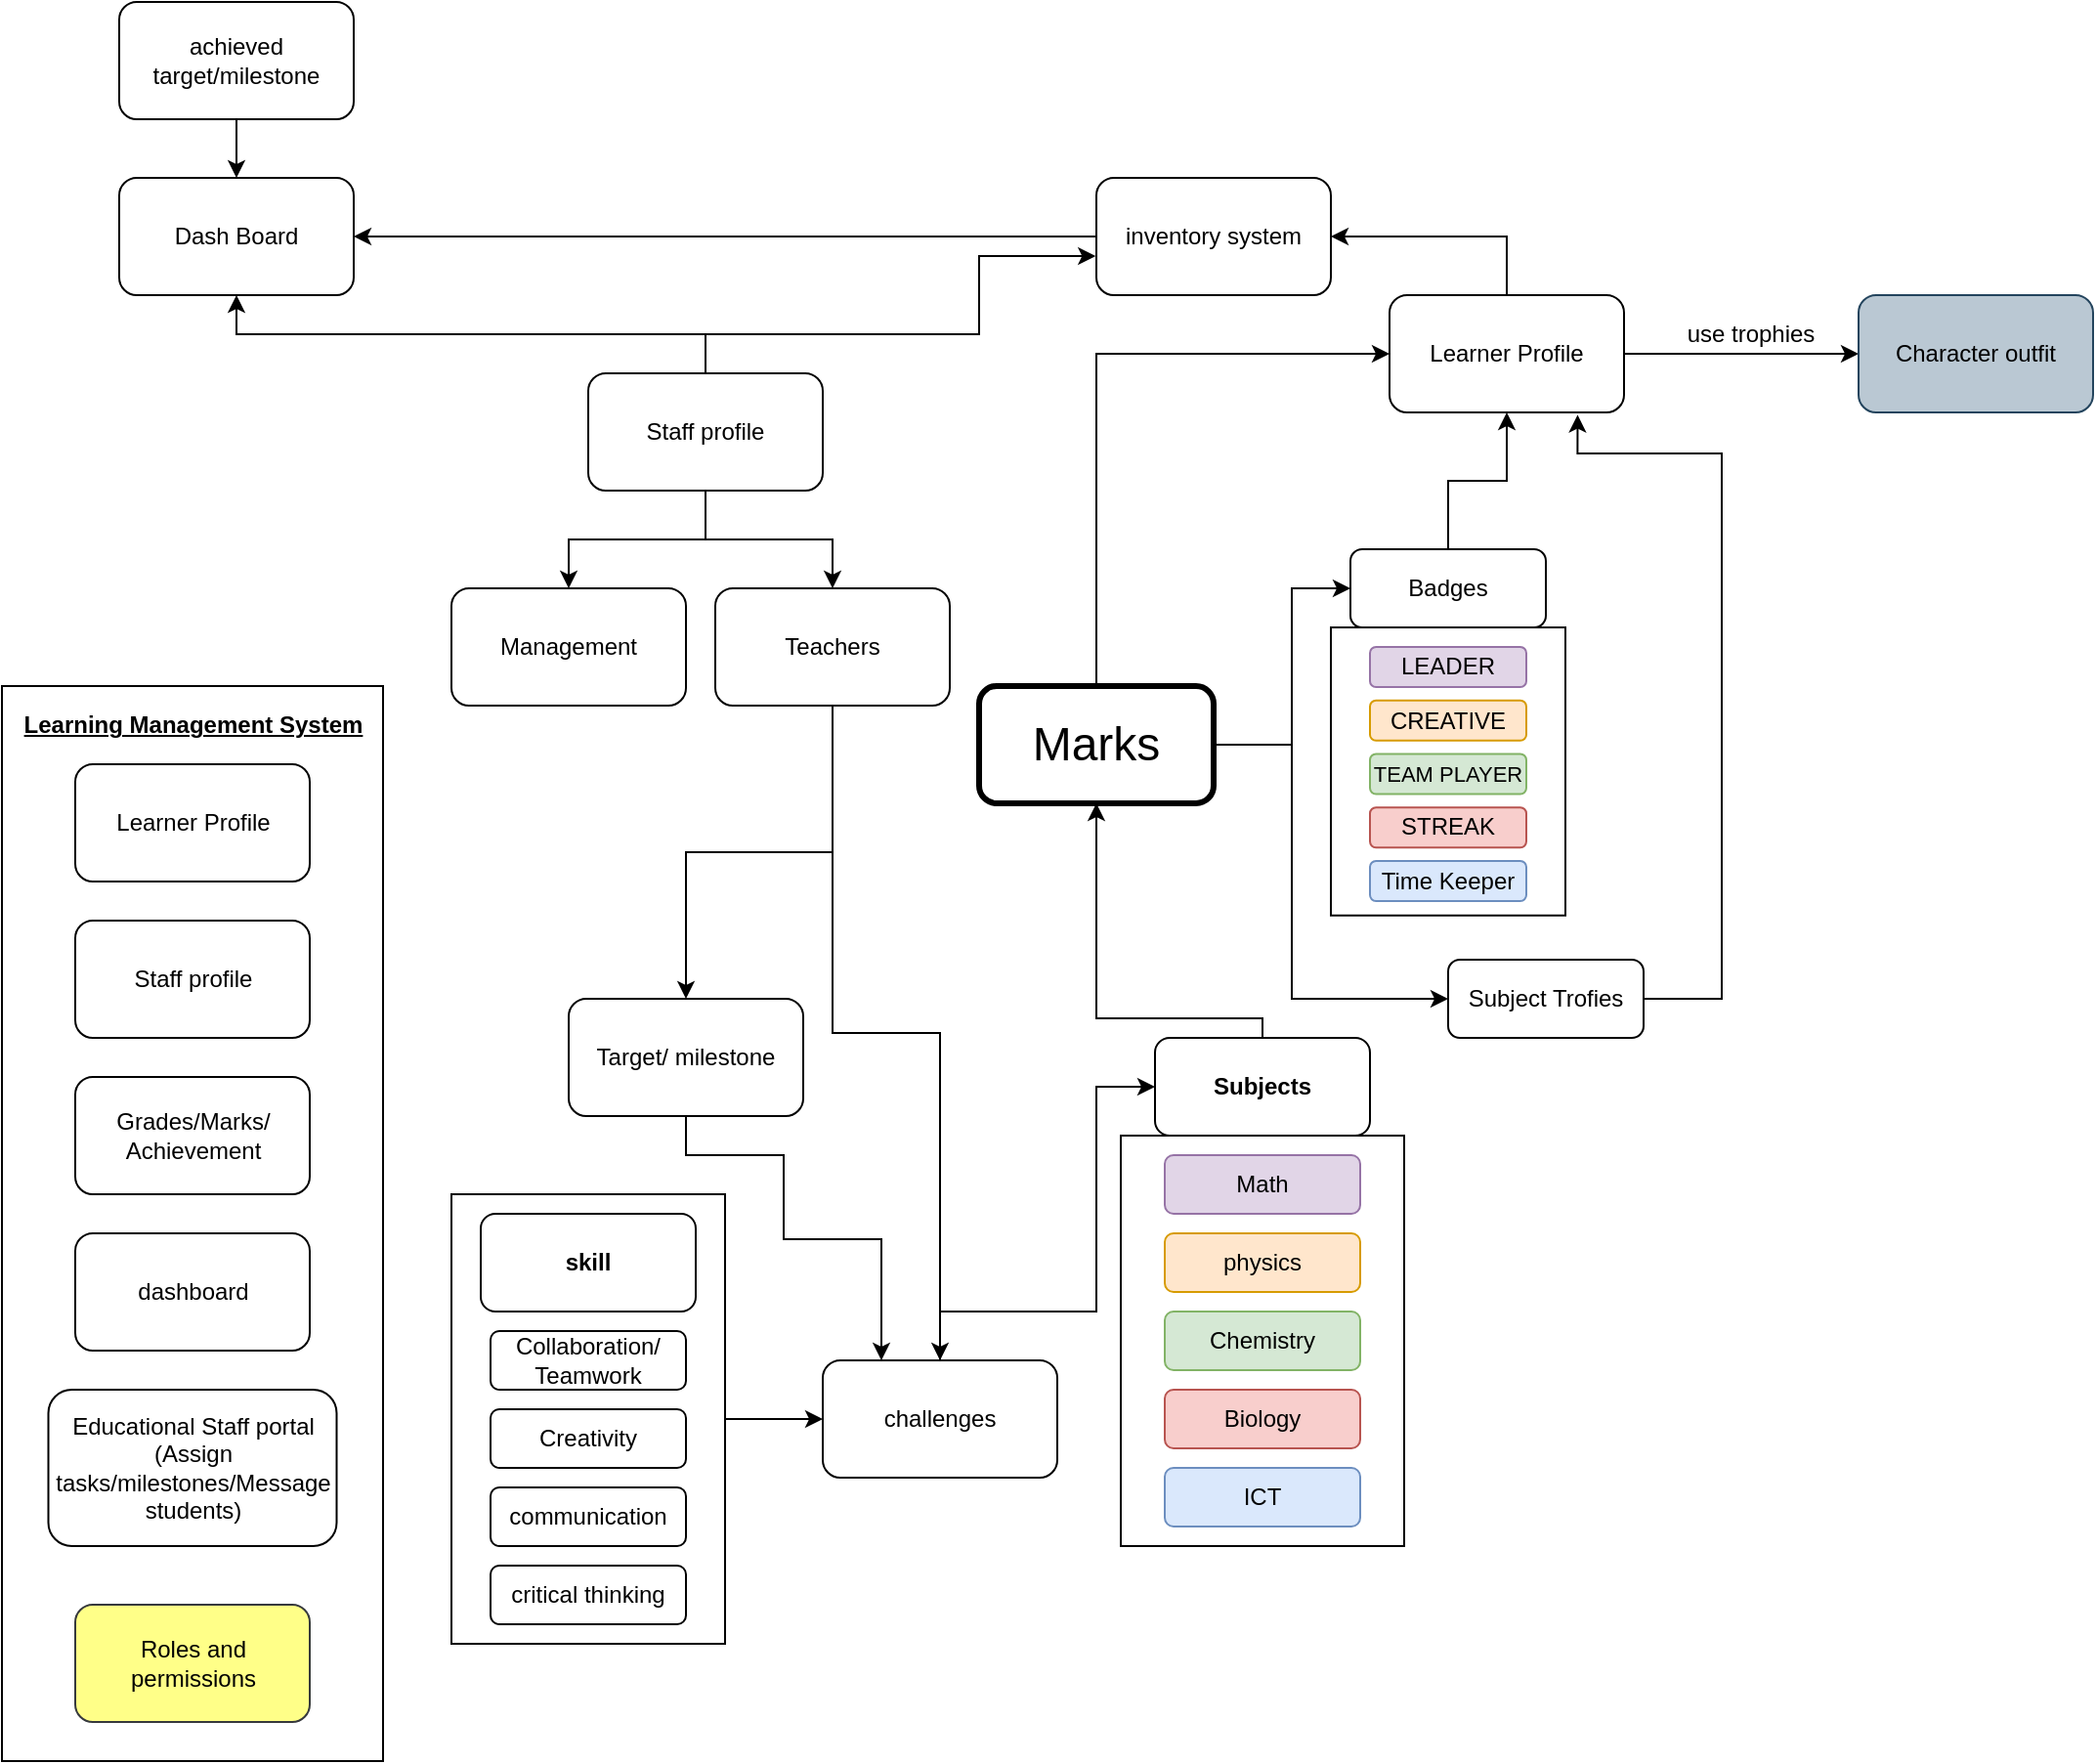 <mxfile version="15.0.6" type="device"><diagram id="N_yTiyui8LcKuFrcPvjW" name="Page-1"><mxGraphModel dx="1072" dy="2779" grid="1" gridSize="10" guides="1" tooltips="1" connect="1" arrows="1" fold="1" page="1" pageScale="1" pageWidth="850" pageHeight="1100" math="0" shadow="0"><root><mxCell id="0"/><mxCell id="1" parent="0"/><mxCell id="SZX92u6zTrirHccqPqKJ-60" style="edgeStyle=orthogonalEdgeStyle;rounded=0;orthogonalLoop=1;jettySize=auto;html=1;entryX=0;entryY=0.5;entryDx=0;entryDy=0;" parent="1" source="SZX92u6zTrirHccqPqKJ-14" target="SZX92u6zTrirHccqPqKJ-57" edge="1"><mxGeometry relative="1" as="geometry"/></mxCell><mxCell id="SZX92u6zTrirHccqPqKJ-14" value="" style="rounded=0;whiteSpace=wrap;html=1;" parent="1" vertex="1"><mxGeometry x="230" y="-640" width="140" height="230" as="geometry"/></mxCell><mxCell id="-Dz2Y8KvPgOCCoDi7Srs-4" value="" style="rounded=0;whiteSpace=wrap;html=1;" parent="1" vertex="1"><mxGeometry y="-900" width="195" height="550" as="geometry"/></mxCell><mxCell id="-Dz2Y8KvPgOCCoDi7Srs-5" value="Learner Profile" style="rounded=1;whiteSpace=wrap;html=1;" parent="1" vertex="1"><mxGeometry x="37.5" y="-860" width="120" height="60" as="geometry"/></mxCell><mxCell id="-Dz2Y8KvPgOCCoDi7Srs-6" value="Grades/Marks/&lt;br&gt;Achievement" style="rounded=1;whiteSpace=wrap;html=1;" parent="1" vertex="1"><mxGeometry x="37.5" y="-700" width="120" height="60" as="geometry"/></mxCell><mxCell id="-Dz2Y8KvPgOCCoDi7Srs-7" value="dashboard" style="rounded=1;whiteSpace=wrap;html=1;" parent="1" vertex="1"><mxGeometry x="37.5" y="-620" width="120" height="60" as="geometry"/></mxCell><mxCell id="-Dz2Y8KvPgOCCoDi7Srs-8" value="Learning Management System" style="text;html=1;strokeColor=none;fillColor=none;align=center;verticalAlign=middle;whiteSpace=wrap;rounded=0;fontStyle=5" parent="1" vertex="1"><mxGeometry x="7.5" y="-890" width="180" height="20" as="geometry"/></mxCell><mxCell id="-Dz2Y8KvPgOCCoDi7Srs-9" value="Educational Staff portal (Assign tasks/milestones/Message students)" style="rounded=1;whiteSpace=wrap;html=1;" parent="1" vertex="1"><mxGeometry x="23.75" y="-540" width="147.5" height="80" as="geometry"/></mxCell><mxCell id="-Dz2Y8KvPgOCCoDi7Srs-10" value="Staff profile" style="rounded=1;whiteSpace=wrap;html=1;" parent="1" vertex="1"><mxGeometry x="37.5" y="-780" width="120" height="60" as="geometry"/></mxCell><mxCell id="-Dz2Y8KvPgOCCoDi7Srs-11" value="Roles and permissions" style="rounded=1;whiteSpace=wrap;html=1;fillColor=#ffff88;strokeColor=#36393d;" parent="1" vertex="1"><mxGeometry x="37.5" y="-430" width="120" height="60" as="geometry"/></mxCell><mxCell id="SZX92u6zTrirHccqPqKJ-46" style="edgeStyle=orthogonalEdgeStyle;rounded=0;orthogonalLoop=1;jettySize=auto;html=1;entryX=0;entryY=0.5;entryDx=0;entryDy=0;" parent="1" source="-Dz2Y8KvPgOCCoDi7Srs-12" target="SZX92u6zTrirHccqPqKJ-44" edge="1"><mxGeometry relative="1" as="geometry"><Array as="points"><mxPoint x="660" y="-870"/><mxPoint x="660" y="-950"/></Array></mxGeometry></mxCell><mxCell id="SZX92u6zTrirHccqPqKJ-47" style="edgeStyle=orthogonalEdgeStyle;rounded=0;orthogonalLoop=1;jettySize=auto;html=1;entryX=0;entryY=0.5;entryDx=0;entryDy=0;" parent="1" source="-Dz2Y8KvPgOCCoDi7Srs-12" target="SZX92u6zTrirHccqPqKJ-39" edge="1"><mxGeometry relative="1" as="geometry"><Array as="points"><mxPoint x="660" y="-870"/><mxPoint x="660" y="-740"/></Array></mxGeometry></mxCell><mxCell id="w_l1_PNzHRJvdjZY-yAi-5" style="edgeStyle=orthogonalEdgeStyle;rounded=0;orthogonalLoop=1;jettySize=auto;html=1;exitX=0.5;exitY=0;exitDx=0;exitDy=0;entryX=0;entryY=0.5;entryDx=0;entryDy=0;" edge="1" parent="1" source="-Dz2Y8KvPgOCCoDi7Srs-12" target="SZX92u6zTrirHccqPqKJ-5"><mxGeometry relative="1" as="geometry"/></mxCell><mxCell id="-Dz2Y8KvPgOCCoDi7Srs-12" value="&lt;span style=&quot;font-size: 24px&quot;&gt;Marks&lt;/span&gt;" style="rounded=1;whiteSpace=wrap;html=1;strokeWidth=3;" parent="1" vertex="1"><mxGeometry x="500" y="-900" width="120" height="60" as="geometry"/></mxCell><mxCell id="SZX92u6zTrirHccqPqKJ-54" style="edgeStyle=orthogonalEdgeStyle;rounded=0;orthogonalLoop=1;jettySize=auto;html=1;entryX=0.5;entryY=1;entryDx=0;entryDy=0;" parent="1" source="-Dz2Y8KvPgOCCoDi7Srs-17" target="-Dz2Y8KvPgOCCoDi7Srs-12" edge="1"><mxGeometry relative="1" as="geometry"><Array as="points"><mxPoint x="645" y="-730"/><mxPoint x="560" y="-730"/></Array></mxGeometry></mxCell><mxCell id="-Dz2Y8KvPgOCCoDi7Srs-17" value="&lt;b&gt;Subjects&lt;/b&gt;" style="rounded=1;whiteSpace=wrap;html=1;strokeWidth=1;" parent="1" vertex="1"><mxGeometry x="590" y="-720" width="110" height="50" as="geometry"/></mxCell><mxCell id="dbdoydtBgC1kcK8Z2QQl-2" value="physics" style="rounded=1;whiteSpace=wrap;html=1;strokeWidth=1;fillColor=#ffe6cc;strokeColor=#d79b00;" parent="1" vertex="1"><mxGeometry x="595" y="-620" width="100" height="30" as="geometry"/></mxCell><mxCell id="dbdoydtBgC1kcK8Z2QQl-3" value="ICT" style="rounded=1;whiteSpace=wrap;html=1;strokeWidth=1;fillColor=#dae8fc;strokeColor=#6c8ebf;" parent="1" vertex="1"><mxGeometry x="595" y="-500" width="100" height="30" as="geometry"/></mxCell><mxCell id="dbdoydtBgC1kcK8Z2QQl-4" value="Chemistry" style="rounded=1;whiteSpace=wrap;html=1;strokeWidth=1;fillColor=#d5e8d4;strokeColor=#82b366;" parent="1" vertex="1"><mxGeometry x="595" y="-580" width="100" height="30" as="geometry"/></mxCell><mxCell id="dbdoydtBgC1kcK8Z2QQl-5" value="Biology" style="rounded=1;whiteSpace=wrap;html=1;strokeWidth=1;fillColor=#f8cecc;strokeColor=#b85450;" parent="1" vertex="1"><mxGeometry x="595" y="-540" width="100" height="30" as="geometry"/></mxCell><mxCell id="dbdoydtBgC1kcK8Z2QQl-6" value="Math" style="rounded=1;whiteSpace=wrap;html=1;strokeWidth=1;fillColor=#e1d5e7;strokeColor=#9673a6;" parent="1" vertex="1"><mxGeometry x="595" y="-660" width="100" height="30" as="geometry"/></mxCell><mxCell id="dbdoydtBgC1kcK8Z2QQl-18" value="&lt;b&gt;skill&lt;/b&gt;" style="rounded=1;whiteSpace=wrap;html=1;strokeWidth=1;" parent="1" vertex="1"><mxGeometry x="245" y="-630" width="110" height="50" as="geometry"/></mxCell><mxCell id="dbdoydtBgC1kcK8Z2QQl-21" value="Collaboration/ Teamwork" style="rounded=1;whiteSpace=wrap;html=1;strokeWidth=1;" parent="1" vertex="1"><mxGeometry x="250" y="-570" width="100" height="30" as="geometry"/></mxCell><mxCell id="dbdoydtBgC1kcK8Z2QQl-23" value="Creativity" style="rounded=1;whiteSpace=wrap;html=1;strokeWidth=1;" parent="1" vertex="1"><mxGeometry x="250" y="-530" width="100" height="30" as="geometry"/></mxCell><mxCell id="T0JzHpj5gBnPD_Rhx1AG-8" value="" style="edgeStyle=orthogonalEdgeStyle;rounded=0;orthogonalLoop=1;jettySize=auto;html=1;" parent="1" edge="1"><mxGeometry relative="1" as="geometry"><mxPoint x="605" y="-715" as="sourcePoint"/></mxGeometry></mxCell><mxCell id="T0JzHpj5gBnPD_Rhx1AG-9" value="communication" style="rounded=1;whiteSpace=wrap;html=1;strokeWidth=1;" parent="1" vertex="1"><mxGeometry x="250" y="-490" width="100" height="30" as="geometry"/></mxCell><mxCell id="T0JzHpj5gBnPD_Rhx1AG-10" value="critical thinking" style="rounded=1;whiteSpace=wrap;html=1;strokeWidth=1;" parent="1" vertex="1"><mxGeometry x="250" y="-450" width="100" height="30" as="geometry"/></mxCell><mxCell id="SZX92u6zTrirHccqPqKJ-4" value="" style="edgeStyle=orthogonalEdgeStyle;rounded=0;orthogonalLoop=1;jettySize=auto;html=1;" parent="1" source="SZX92u6zTrirHccqPqKJ-1" target="SZX92u6zTrirHccqPqKJ-3" edge="1"><mxGeometry relative="1" as="geometry"/></mxCell><mxCell id="SZX92u6zTrirHccqPqKJ-35" style="edgeStyle=orthogonalEdgeStyle;rounded=0;orthogonalLoop=1;jettySize=auto;html=1;exitX=0.5;exitY=1;exitDx=0;exitDy=0;entryX=0.5;entryY=0;entryDx=0;entryDy=0;" parent="1" source="SZX92u6zTrirHccqPqKJ-1" target="SZX92u6zTrirHccqPqKJ-32" edge="1"><mxGeometry relative="1" as="geometry"/></mxCell><mxCell id="w_l1_PNzHRJvdjZY-yAi-63" style="edgeStyle=orthogonalEdgeStyle;rounded=0;orthogonalLoop=1;jettySize=auto;html=1;exitX=0.5;exitY=0;exitDx=0;exitDy=0;" edge="1" parent="1" source="SZX92u6zTrirHccqPqKJ-1" target="w_l1_PNzHRJvdjZY-yAi-38"><mxGeometry relative="1" as="geometry"/></mxCell><mxCell id="w_l1_PNzHRJvdjZY-yAi-64" style="edgeStyle=orthogonalEdgeStyle;rounded=0;orthogonalLoop=1;jettySize=auto;html=1;exitX=0.5;exitY=0;exitDx=0;exitDy=0;entryX=-0.003;entryY=0.667;entryDx=0;entryDy=0;entryPerimeter=0;" edge="1" parent="1" source="SZX92u6zTrirHccqPqKJ-1" target="w_l1_PNzHRJvdjZY-yAi-59"><mxGeometry relative="1" as="geometry"><Array as="points"><mxPoint x="360" y="-1080"/><mxPoint x="500" y="-1080"/><mxPoint x="500" y="-1120"/></Array></mxGeometry></mxCell><mxCell id="SZX92u6zTrirHccqPqKJ-1" value="Staff profile" style="rounded=1;whiteSpace=wrap;html=1;" parent="1" vertex="1"><mxGeometry x="300" y="-1060" width="120" height="60" as="geometry"/></mxCell><mxCell id="SZX92u6zTrirHccqPqKJ-61" style="edgeStyle=orthogonalEdgeStyle;rounded=0;orthogonalLoop=1;jettySize=auto;html=1;exitX=0.5;exitY=1;exitDx=0;exitDy=0;entryX=0.5;entryY=0;entryDx=0;entryDy=0;" parent="1" source="SZX92u6zTrirHccqPqKJ-3" target="SZX92u6zTrirHccqPqKJ-57" edge="1"><mxGeometry relative="1" as="geometry"/></mxCell><mxCell id="w_l1_PNzHRJvdjZY-yAi-66" style="edgeStyle=orthogonalEdgeStyle;rounded=0;orthogonalLoop=1;jettySize=auto;html=1;exitX=0.5;exitY=1;exitDx=0;exitDy=0;" edge="1" parent="1" source="SZX92u6zTrirHccqPqKJ-3" target="w_l1_PNzHRJvdjZY-yAi-65"><mxGeometry relative="1" as="geometry"/></mxCell><mxCell id="SZX92u6zTrirHccqPqKJ-3" value="Teachers" style="rounded=1;whiteSpace=wrap;html=1;" parent="1" vertex="1"><mxGeometry x="365" y="-950" width="120" height="60" as="geometry"/></mxCell><mxCell id="w_l1_PNzHRJvdjZY-yAi-2" style="edgeStyle=orthogonalEdgeStyle;rounded=0;orthogonalLoop=1;jettySize=auto;html=1;exitX=1;exitY=0.5;exitDx=0;exitDy=0;entryX=0;entryY=0.5;entryDx=0;entryDy=0;" edge="1" parent="1" source="SZX92u6zTrirHccqPqKJ-5" target="w_l1_PNzHRJvdjZY-yAi-3"><mxGeometry relative="1" as="geometry"><mxPoint x="940" y="-990" as="targetPoint"/></mxGeometry></mxCell><mxCell id="w_l1_PNzHRJvdjZY-yAi-60" style="edgeStyle=orthogonalEdgeStyle;rounded=0;orthogonalLoop=1;jettySize=auto;html=1;exitX=0.5;exitY=0;exitDx=0;exitDy=0;entryX=1;entryY=0.5;entryDx=0;entryDy=0;" edge="1" parent="1" source="SZX92u6zTrirHccqPqKJ-5" target="w_l1_PNzHRJvdjZY-yAi-59"><mxGeometry relative="1" as="geometry"/></mxCell><mxCell id="SZX92u6zTrirHccqPqKJ-5" value="Learner Profile" style="rounded=1;whiteSpace=wrap;html=1;" parent="1" vertex="1"><mxGeometry x="710" y="-1100" width="120" height="60" as="geometry"/></mxCell><mxCell id="SZX92u6zTrirHccqPqKJ-32" value="Management" style="rounded=1;whiteSpace=wrap;html=1;" parent="1" vertex="1"><mxGeometry x="230" y="-950" width="120" height="60" as="geometry"/></mxCell><mxCell id="SZX92u6zTrirHccqPqKJ-50" style="edgeStyle=orthogonalEdgeStyle;rounded=0;orthogonalLoop=1;jettySize=auto;html=1;entryX=0.802;entryY=1.021;entryDx=0;entryDy=0;entryPerimeter=0;" parent="1" source="SZX92u6zTrirHccqPqKJ-39" target="SZX92u6zTrirHccqPqKJ-5" edge="1"><mxGeometry relative="1" as="geometry"><Array as="points"><mxPoint x="880" y="-740"/><mxPoint x="880" y="-1019"/><mxPoint x="806" y="-1019"/></Array></mxGeometry></mxCell><mxCell id="SZX92u6zTrirHccqPqKJ-39" value="Subject Trofies" style="whiteSpace=wrap;html=1;rounded=1;strokeWidth=1;" parent="1" vertex="1"><mxGeometry x="740" y="-760" width="100" height="40" as="geometry"/></mxCell><mxCell id="SZX92u6zTrirHccqPqKJ-49" style="edgeStyle=orthogonalEdgeStyle;rounded=0;orthogonalLoop=1;jettySize=auto;html=1;" parent="1" source="SZX92u6zTrirHccqPqKJ-44" target="SZX92u6zTrirHccqPqKJ-5" edge="1"><mxGeometry relative="1" as="geometry"/></mxCell><mxCell id="SZX92u6zTrirHccqPqKJ-59" style="edgeStyle=orthogonalEdgeStyle;rounded=0;orthogonalLoop=1;jettySize=auto;html=1;entryX=0;entryY=0.5;entryDx=0;entryDy=0;" parent="1" source="SZX92u6zTrirHccqPqKJ-57" target="-Dz2Y8KvPgOCCoDi7Srs-17" edge="1"><mxGeometry relative="1" as="geometry"><Array as="points"><mxPoint x="560" y="-580"/><mxPoint x="560" y="-695"/></Array></mxGeometry></mxCell><mxCell id="SZX92u6zTrirHccqPqKJ-57" value="challenges" style="rounded=1;whiteSpace=wrap;html=1;strokeWidth=1;" parent="1" vertex="1"><mxGeometry x="420" y="-555" width="120" height="60" as="geometry"/></mxCell><mxCell id="w_l1_PNzHRJvdjZY-yAi-3" value="Character outfit" style="rounded=1;whiteSpace=wrap;html=1;fillColor=#bac8d3;strokeColor=#23445d;" vertex="1" parent="1"><mxGeometry x="950" y="-1100" width="120" height="60" as="geometry"/></mxCell><mxCell id="w_l1_PNzHRJvdjZY-yAi-11" value="" style="group" vertex="1" connectable="0" parent="1"><mxGeometry x="690" y="-920" width="180" height="152.368" as="geometry"/></mxCell><mxCell id="w_l1_PNzHRJvdjZY-yAi-10" value="LEADER" style="rounded=1;whiteSpace=wrap;html=1;strokeWidth=1;fillColor=#e1d5e7;strokeColor=#9673a6;" vertex="1" parent="w_l1_PNzHRJvdjZY-yAi-11"><mxGeometry x="10" width="80" height="20.526" as="geometry"/></mxCell><mxCell id="w_l1_PNzHRJvdjZY-yAi-13" value="" style="group" vertex="1" connectable="0" parent="w_l1_PNzHRJvdjZY-yAi-11"><mxGeometry x="10" y="27.368" width="110" height="110" as="geometry"/></mxCell><mxCell id="w_l1_PNzHRJvdjZY-yAi-6" value="CREATIVE" style="rounded=1;whiteSpace=wrap;html=1;strokeWidth=1;fillColor=#ffe6cc;strokeColor=#d79b00;" vertex="1" parent="w_l1_PNzHRJvdjZY-yAi-13"><mxGeometry width="80" height="20.526" as="geometry"/></mxCell><mxCell id="w_l1_PNzHRJvdjZY-yAi-7" value="Time Keeper" style="rounded=1;whiteSpace=wrap;html=1;strokeWidth=1;fillColor=#dae8fc;strokeColor=#6c8ebf;" vertex="1" parent="w_l1_PNzHRJvdjZY-yAi-13"><mxGeometry y="82.105" width="80" height="20.526" as="geometry"/></mxCell><mxCell id="w_l1_PNzHRJvdjZY-yAi-8" value="&lt;font style=&quot;font-size: 11px&quot;&gt;TEAM PLAYER&lt;/font&gt;" style="rounded=1;whiteSpace=wrap;html=1;strokeWidth=1;fillColor=#d5e8d4;strokeColor=#82b366;" vertex="1" parent="w_l1_PNzHRJvdjZY-yAi-13"><mxGeometry y="27.368" width="80" height="20.526" as="geometry"/></mxCell><mxCell id="w_l1_PNzHRJvdjZY-yAi-9" value="STREAK" style="rounded=1;whiteSpace=wrap;html=1;strokeWidth=1;fillColor=#f8cecc;strokeColor=#b85450;" vertex="1" parent="w_l1_PNzHRJvdjZY-yAi-13"><mxGeometry y="54.737" width="80" height="20.526" as="geometry"/></mxCell><mxCell id="w_l1_PNzHRJvdjZY-yAi-12" value="" style="rounded=0;whiteSpace=wrap;html=1;fillColor=none;container=1;" vertex="1" parent="w_l1_PNzHRJvdjZY-yAi-11"><mxGeometry x="-10" y="-10.002" width="120" height="147.37" as="geometry"/></mxCell><mxCell id="w_l1_PNzHRJvdjZY-yAi-32" value="" style="rounded=0;whiteSpace=wrap;html=1;fillColor=none;" vertex="1" parent="1"><mxGeometry x="572.5" y="-670" width="145" height="210" as="geometry"/></mxCell><mxCell id="w_l1_PNzHRJvdjZY-yAi-33" value="use trophies" style="text;html=1;strokeColor=none;fillColor=none;align=center;verticalAlign=middle;whiteSpace=wrap;rounded=0;" vertex="1" parent="1"><mxGeometry x="860" y="-1090" width="70" height="20" as="geometry"/></mxCell><mxCell id="SZX92u6zTrirHccqPqKJ-44" value="Badges" style="whiteSpace=wrap;html=1;rounded=1;strokeWidth=1;" parent="1" vertex="1"><mxGeometry x="690" y="-970" width="100" height="40" as="geometry"/></mxCell><mxCell id="w_l1_PNzHRJvdjZY-yAi-38" value="Dash Board" style="rounded=1;whiteSpace=wrap;html=1;" vertex="1" parent="1"><mxGeometry x="60" y="-1160" width="120" height="60" as="geometry"/></mxCell><mxCell id="w_l1_PNzHRJvdjZY-yAi-61" style="edgeStyle=orthogonalEdgeStyle;rounded=0;orthogonalLoop=1;jettySize=auto;html=1;exitX=0;exitY=0.5;exitDx=0;exitDy=0;entryX=1;entryY=0.5;entryDx=0;entryDy=0;" edge="1" parent="1" source="w_l1_PNzHRJvdjZY-yAi-59" target="w_l1_PNzHRJvdjZY-yAi-38"><mxGeometry relative="1" as="geometry"/></mxCell><mxCell id="w_l1_PNzHRJvdjZY-yAi-59" value="inventory system" style="rounded=1;whiteSpace=wrap;html=1;" vertex="1" parent="1"><mxGeometry x="560" y="-1160" width="120" height="60" as="geometry"/></mxCell><mxCell id="w_l1_PNzHRJvdjZY-yAi-67" style="edgeStyle=orthogonalEdgeStyle;rounded=0;orthogonalLoop=1;jettySize=auto;html=1;exitX=0.5;exitY=1;exitDx=0;exitDy=0;entryX=0.25;entryY=0;entryDx=0;entryDy=0;" edge="1" parent="1" source="w_l1_PNzHRJvdjZY-yAi-65" target="SZX92u6zTrirHccqPqKJ-57"><mxGeometry relative="1" as="geometry"><Array as="points"><mxPoint x="350" y="-660"/><mxPoint x="400" y="-660"/><mxPoint x="400" y="-617"/><mxPoint x="450" y="-617"/></Array></mxGeometry></mxCell><mxCell id="w_l1_PNzHRJvdjZY-yAi-65" value="Target/ milestone" style="rounded=1;whiteSpace=wrap;html=1;" vertex="1" parent="1"><mxGeometry x="290" y="-740" width="120" height="60" as="geometry"/></mxCell><mxCell id="w_l1_PNzHRJvdjZY-yAi-70" style="edgeStyle=orthogonalEdgeStyle;rounded=0;orthogonalLoop=1;jettySize=auto;html=1;exitX=0.5;exitY=1;exitDx=0;exitDy=0;entryX=0.5;entryY=0;entryDx=0;entryDy=0;" edge="1" parent="1" source="w_l1_PNzHRJvdjZY-yAi-69" target="w_l1_PNzHRJvdjZY-yAi-38"><mxGeometry relative="1" as="geometry"/></mxCell><mxCell id="w_l1_PNzHRJvdjZY-yAi-69" value="achieved target/milestone" style="rounded=1;whiteSpace=wrap;html=1;" vertex="1" parent="1"><mxGeometry x="60" y="-1250" width="120" height="60" as="geometry"/></mxCell></root></mxGraphModel></diagram></mxfile>